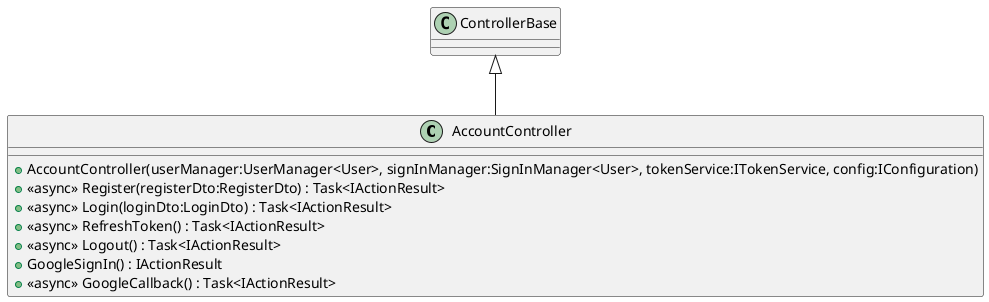 @startuml
class AccountController {
    + AccountController(userManager:UserManager<User>, signInManager:SignInManager<User>, tokenService:ITokenService, config:IConfiguration)
    + <<async>> Register(registerDto:RegisterDto) : Task<IActionResult>
    + <<async>> Login(loginDto:LoginDto) : Task<IActionResult>
    + <<async>> RefreshToken() : Task<IActionResult>
    + <<async>> Logout() : Task<IActionResult>
    + GoogleSignIn() : IActionResult
    + <<async>> GoogleCallback() : Task<IActionResult>
}
ControllerBase <|-- AccountController
@enduml
